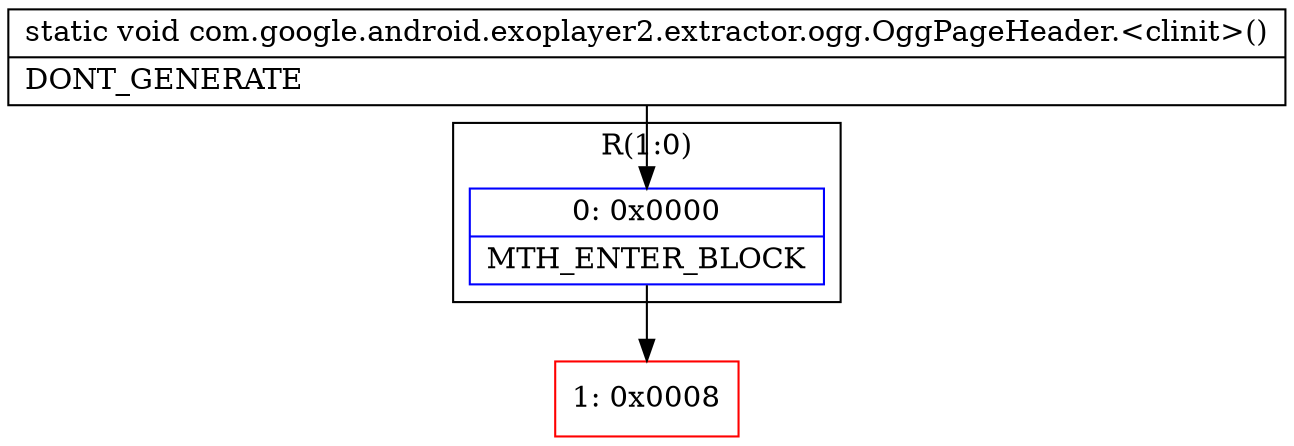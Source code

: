 digraph "CFG forcom.google.android.exoplayer2.extractor.ogg.OggPageHeader.\<clinit\>()V" {
subgraph cluster_Region_338797844 {
label = "R(1:0)";
node [shape=record,color=blue];
Node_0 [shape=record,label="{0\:\ 0x0000|MTH_ENTER_BLOCK\l}"];
}
Node_1 [shape=record,color=red,label="{1\:\ 0x0008}"];
MethodNode[shape=record,label="{static void com.google.android.exoplayer2.extractor.ogg.OggPageHeader.\<clinit\>()  | DONT_GENERATE\l}"];
MethodNode -> Node_0;
Node_0 -> Node_1;
}

